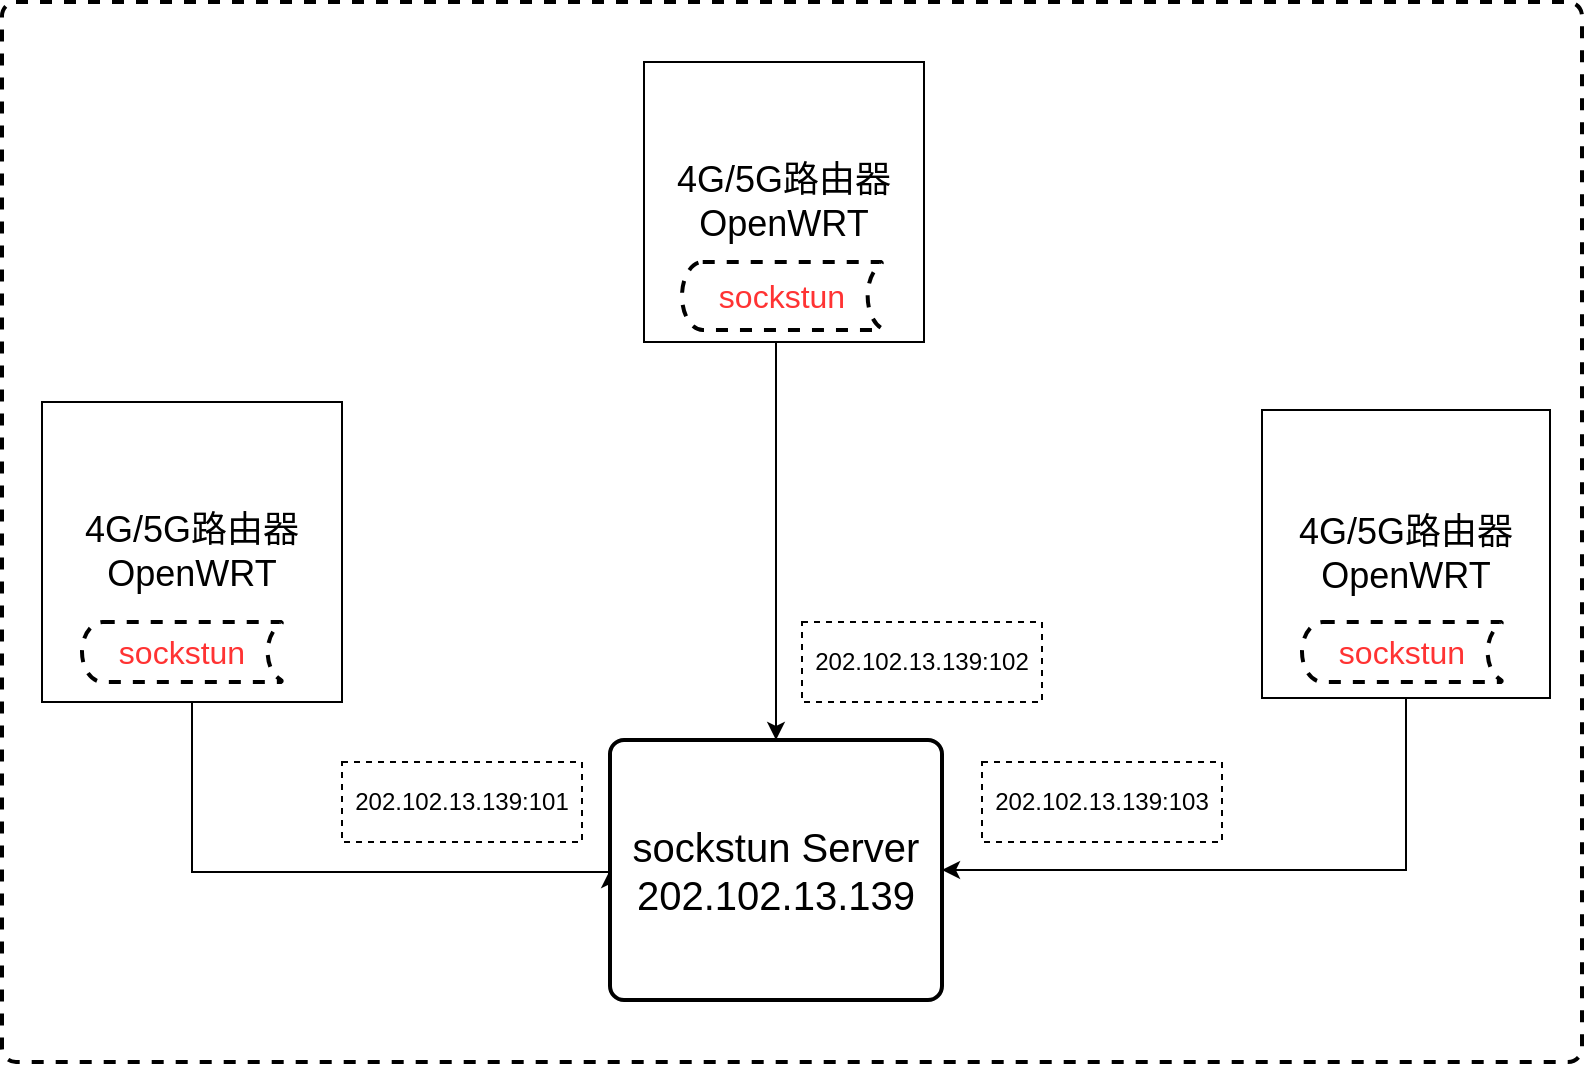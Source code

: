 <mxfile version="23.1.5" type="github">
  <diagram name="Page-1" id="k95cxu96PvpANKo54gbj">
    <mxGraphModel dx="1371" dy="820" grid="1" gridSize="10" guides="1" tooltips="1" connect="1" arrows="1" fold="1" page="1" pageScale="1" pageWidth="850" pageHeight="1100" math="0" shadow="0">
      <root>
        <mxCell id="0" />
        <mxCell id="1" parent="0" />
        <mxCell id="baXqkoT-ITb4Wg0HV_Db-16" value="" style="rounded=1;whiteSpace=wrap;html=1;absoluteArcSize=1;arcSize=14;strokeWidth=2;dashed=1;" parent="1" vertex="1">
          <mxGeometry x="40" y="70" width="790" height="530" as="geometry" />
        </mxCell>
        <mxCell id="QIEOLt8A2C5Ts_k9TT1S-5" value="" style="edgeStyle=orthogonalEdgeStyle;rounded=0;orthogonalLoop=1;jettySize=auto;html=1;entryX=0;entryY=0.5;entryDx=0;entryDy=0;" parent="1" source="baXqkoT-ITb4Wg0HV_Db-1" target="baXqkoT-ITb4Wg0HV_Db-7" edge="1">
          <mxGeometry relative="1" as="geometry">
            <mxPoint x="135" y="500" as="targetPoint" />
            <Array as="points">
              <mxPoint x="135" y="505" />
            </Array>
          </mxGeometry>
        </mxCell>
        <mxCell id="baXqkoT-ITb4Wg0HV_Db-1" value="4G/5G路由器&lt;br style=&quot;font-size: 18px;&quot;&gt;OpenWRT" style="whiteSpace=wrap;html=1;aspect=fixed;fontSize=18;" parent="1" vertex="1">
          <mxGeometry x="60" y="270" width="150" height="150" as="geometry" />
        </mxCell>
        <mxCell id="baXqkoT-ITb4Wg0HV_Db-2" value="&lt;font color=&quot;#ff3333&quot; style=&quot;font-size: 16px;&quot;&gt;sockstun&lt;/font&gt;" style="strokeWidth=2;html=1;shape=mxgraph.flowchart.stored_data;whiteSpace=wrap;dashed=1;strokeColor=default;" parent="1" vertex="1">
          <mxGeometry x="80" y="380" width="100" height="30" as="geometry" />
        </mxCell>
        <mxCell id="baXqkoT-ITb4Wg0HV_Db-11" style="edgeStyle=orthogonalEdgeStyle;rounded=0;orthogonalLoop=1;jettySize=auto;html=1;exitX=0.5;exitY=1;exitDx=0;exitDy=0;entryX=0.5;entryY=0;entryDx=0;entryDy=0;" parent="1" source="baXqkoT-ITb4Wg0HV_Db-3" target="baXqkoT-ITb4Wg0HV_Db-7" edge="1">
          <mxGeometry relative="1" as="geometry">
            <mxPoint x="430" y="430" as="targetPoint" />
            <Array as="points">
              <mxPoint x="427" y="186" />
            </Array>
          </mxGeometry>
        </mxCell>
        <mxCell id="baXqkoT-ITb4Wg0HV_Db-3" value="4G/5G路由器&lt;br style=&quot;font-size: 18px;&quot;&gt;OpenWRT" style="whiteSpace=wrap;html=1;aspect=fixed;fontSize=18;" parent="1" vertex="1">
          <mxGeometry x="361" y="100" width="140" height="140" as="geometry" />
        </mxCell>
        <mxCell id="baXqkoT-ITb4Wg0HV_Db-4" value="&lt;font color=&quot;#ff3333&quot; style=&quot;font-size: 16px;&quot;&gt;sockstun&lt;/font&gt;" style="strokeWidth=2;html=1;shape=mxgraph.flowchart.stored_data;whiteSpace=wrap;dashed=1;" parent="1" vertex="1">
          <mxGeometry x="380" y="200" width="100" height="34" as="geometry" />
        </mxCell>
        <mxCell id="baXqkoT-ITb4Wg0HV_Db-13" style="edgeStyle=orthogonalEdgeStyle;rounded=0;orthogonalLoop=1;jettySize=auto;html=1;exitX=0.5;exitY=1;exitDx=0;exitDy=0;entryX=1;entryY=0.5;entryDx=0;entryDy=0;" parent="1" source="baXqkoT-ITb4Wg0HV_Db-5" target="baXqkoT-ITb4Wg0HV_Db-7" edge="1">
          <mxGeometry relative="1" as="geometry">
            <mxPoint x="550" y="540" as="targetPoint" />
          </mxGeometry>
        </mxCell>
        <mxCell id="baXqkoT-ITb4Wg0HV_Db-5" value="4G/5G路由器&lt;br style=&quot;font-size: 18px;&quot;&gt;OpenWRT" style="whiteSpace=wrap;html=1;aspect=fixed;fontSize=18;" parent="1" vertex="1">
          <mxGeometry x="670" y="274" width="144" height="144" as="geometry" />
        </mxCell>
        <mxCell id="baXqkoT-ITb4Wg0HV_Db-6" value="&lt;font color=&quot;#ff3333&quot; style=&quot;font-size: 16px;&quot;&gt;sockstun&lt;/font&gt;" style="strokeWidth=2;html=1;shape=mxgraph.flowchart.stored_data;whiteSpace=wrap;dashed=1;" parent="1" vertex="1">
          <mxGeometry x="690" y="380" width="100" height="30" as="geometry" />
        </mxCell>
        <mxCell id="baXqkoT-ITb4Wg0HV_Db-7" value="&lt;font style=&quot;font-size: 20px;&quot;&gt;sockstun Server&lt;br&gt;202.102.13.139&lt;br&gt;&lt;/font&gt;" style="rounded=1;whiteSpace=wrap;html=1;absoluteArcSize=1;arcSize=14;strokeWidth=2;" parent="1" vertex="1">
          <mxGeometry x="344" y="439" width="166" height="130" as="geometry" />
        </mxCell>
        <mxCell id="QIEOLt8A2C5Ts_k9TT1S-1" value="202.102.13.139:101" style="rounded=0;whiteSpace=wrap;html=1;dashed=1;" parent="1" vertex="1">
          <mxGeometry x="210" y="450" width="120" height="40" as="geometry" />
        </mxCell>
        <mxCell id="QIEOLt8A2C5Ts_k9TT1S-2" value="202.102.13.139:102" style="rounded=0;whiteSpace=wrap;html=1;dashed=1;" parent="1" vertex="1">
          <mxGeometry x="440" y="380" width="120" height="40" as="geometry" />
        </mxCell>
        <mxCell id="QIEOLt8A2C5Ts_k9TT1S-3" value="202.102.13.139:103" style="rounded=0;whiteSpace=wrap;html=1;strokeColor=default;dashed=1;" parent="1" vertex="1">
          <mxGeometry x="530" y="450" width="120" height="40" as="geometry" />
        </mxCell>
        <mxCell id="QIEOLt8A2C5Ts_k9TT1S-6" style="edgeStyle=orthogonalEdgeStyle;rounded=0;orthogonalLoop=1;jettySize=auto;html=1;exitX=0.5;exitY=1;exitDx=0;exitDy=0;" parent="1" source="QIEOLt8A2C5Ts_k9TT1S-3" target="QIEOLt8A2C5Ts_k9TT1S-3" edge="1">
          <mxGeometry relative="1" as="geometry" />
        </mxCell>
      </root>
    </mxGraphModel>
  </diagram>
</mxfile>

